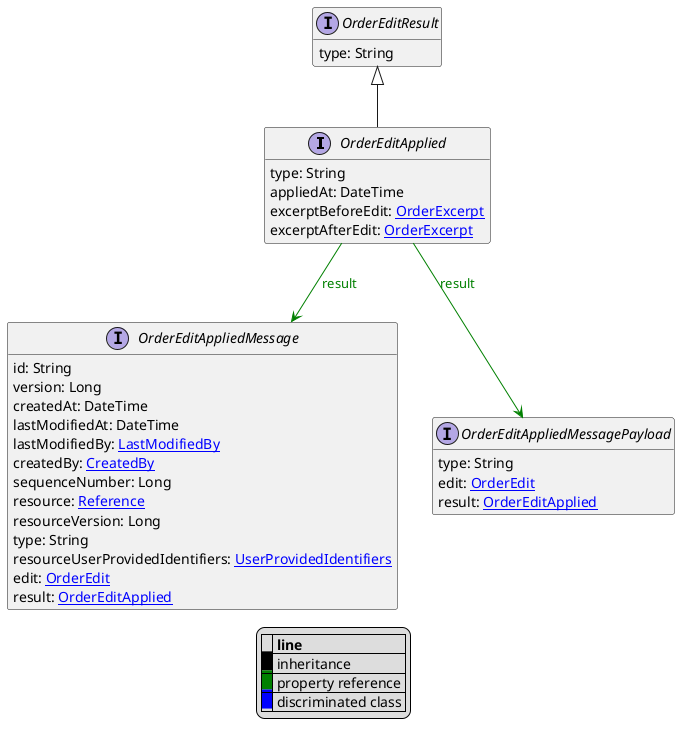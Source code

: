 @startuml

hide empty fields
hide empty methods
legend
|= |= line |
|<back:black>   </back>| inheritance |
|<back:green>   </back>| property reference |
|<back:blue>   </back>| discriminated class |
endlegend
interface OrderEditApplied [[OrderEditApplied.svg]] extends OrderEditResult {
    type: String
    appliedAt: DateTime
    excerptBeforeEdit: [[OrderExcerpt.svg OrderExcerpt]]
    excerptAfterEdit: [[OrderExcerpt.svg OrderExcerpt]]
}
interface OrderEditResult [[OrderEditResult.svg]]  {
    type: String
}


interface OrderEditAppliedMessage [[OrderEditAppliedMessage.svg]]  {
    id: String
    version: Long
    createdAt: DateTime
    lastModifiedAt: DateTime
    lastModifiedBy: [[LastModifiedBy.svg LastModifiedBy]]
    createdBy: [[CreatedBy.svg CreatedBy]]
    sequenceNumber: Long
    resource: [[Reference.svg Reference]]
    resourceVersion: Long
    type: String
    resourceUserProvidedIdentifiers: [[UserProvidedIdentifiers.svg UserProvidedIdentifiers]]
    edit: [[OrderEdit.svg OrderEdit]]
    result: [[OrderEditApplied.svg OrderEditApplied]]
}
interface OrderEditAppliedMessagePayload [[OrderEditAppliedMessagePayload.svg]]  {
    type: String
    edit: [[OrderEdit.svg OrderEdit]]
    result: [[OrderEditApplied.svg OrderEditApplied]]
}

OrderEditApplied --> OrderEditAppliedMessage #green;text:green : "result"
OrderEditApplied --> OrderEditAppliedMessagePayload #green;text:green : "result"
@enduml
